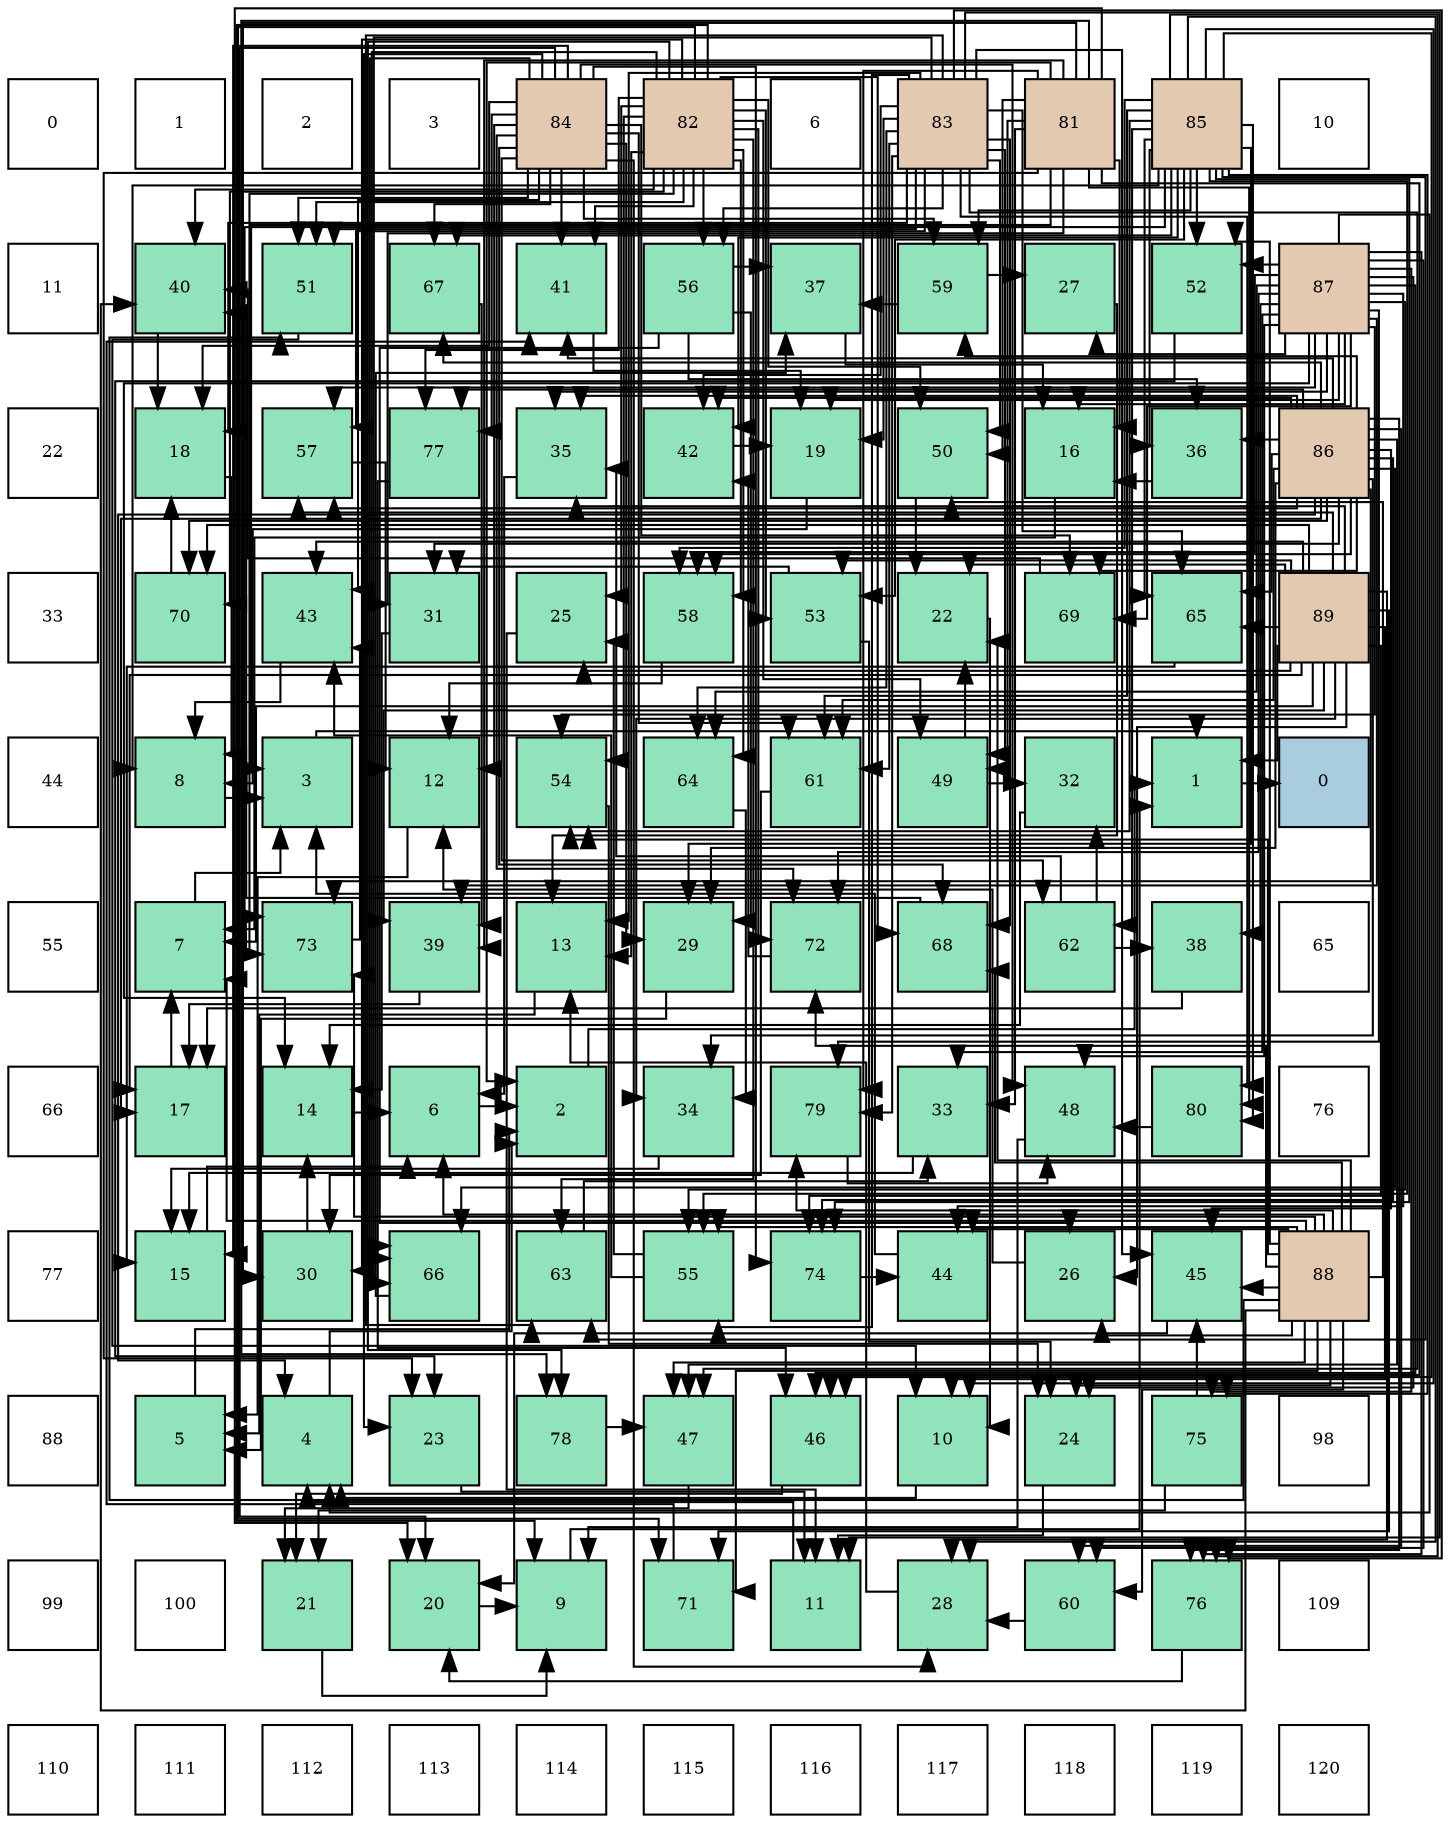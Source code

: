 digraph layout{
 rankdir=TB;
 splines=ortho;
 node [style=filled shape=square fixedsize=true width=0.6];
0[label="0", fontsize=8, fillcolor="#ffffff"];
1[label="1", fontsize=8, fillcolor="#ffffff"];
2[label="2", fontsize=8, fillcolor="#ffffff"];
3[label="3", fontsize=8, fillcolor="#ffffff"];
4[label="84", fontsize=8, fillcolor="#e3c9af"];
5[label="82", fontsize=8, fillcolor="#e3c9af"];
6[label="6", fontsize=8, fillcolor="#ffffff"];
7[label="83", fontsize=8, fillcolor="#e3c9af"];
8[label="81", fontsize=8, fillcolor="#e3c9af"];
9[label="85", fontsize=8, fillcolor="#e3c9af"];
10[label="10", fontsize=8, fillcolor="#ffffff"];
11[label="11", fontsize=8, fillcolor="#ffffff"];
12[label="40", fontsize=8, fillcolor="#91e3bb"];
13[label="51", fontsize=8, fillcolor="#91e3bb"];
14[label="67", fontsize=8, fillcolor="#91e3bb"];
15[label="41", fontsize=8, fillcolor="#91e3bb"];
16[label="56", fontsize=8, fillcolor="#91e3bb"];
17[label="37", fontsize=8, fillcolor="#91e3bb"];
18[label="59", fontsize=8, fillcolor="#91e3bb"];
19[label="27", fontsize=8, fillcolor="#91e3bb"];
20[label="52", fontsize=8, fillcolor="#91e3bb"];
21[label="87", fontsize=8, fillcolor="#e3c9af"];
22[label="22", fontsize=8, fillcolor="#ffffff"];
23[label="18", fontsize=8, fillcolor="#91e3bb"];
24[label="57", fontsize=8, fillcolor="#91e3bb"];
25[label="77", fontsize=8, fillcolor="#91e3bb"];
26[label="35", fontsize=8, fillcolor="#91e3bb"];
27[label="42", fontsize=8, fillcolor="#91e3bb"];
28[label="19", fontsize=8, fillcolor="#91e3bb"];
29[label="50", fontsize=8, fillcolor="#91e3bb"];
30[label="16", fontsize=8, fillcolor="#91e3bb"];
31[label="36", fontsize=8, fillcolor="#91e3bb"];
32[label="86", fontsize=8, fillcolor="#e3c9af"];
33[label="33", fontsize=8, fillcolor="#ffffff"];
34[label="70", fontsize=8, fillcolor="#91e3bb"];
35[label="43", fontsize=8, fillcolor="#91e3bb"];
36[label="31", fontsize=8, fillcolor="#91e3bb"];
37[label="25", fontsize=8, fillcolor="#91e3bb"];
38[label="58", fontsize=8, fillcolor="#91e3bb"];
39[label="53", fontsize=8, fillcolor="#91e3bb"];
40[label="22", fontsize=8, fillcolor="#91e3bb"];
41[label="69", fontsize=8, fillcolor="#91e3bb"];
42[label="65", fontsize=8, fillcolor="#91e3bb"];
43[label="89", fontsize=8, fillcolor="#e3c9af"];
44[label="44", fontsize=8, fillcolor="#ffffff"];
45[label="8", fontsize=8, fillcolor="#91e3bb"];
46[label="3", fontsize=8, fillcolor="#91e3bb"];
47[label="12", fontsize=8, fillcolor="#91e3bb"];
48[label="54", fontsize=8, fillcolor="#91e3bb"];
49[label="64", fontsize=8, fillcolor="#91e3bb"];
50[label="61", fontsize=8, fillcolor="#91e3bb"];
51[label="49", fontsize=8, fillcolor="#91e3bb"];
52[label="32", fontsize=8, fillcolor="#91e3bb"];
53[label="1", fontsize=8, fillcolor="#91e3bb"];
54[label="0", fontsize=8, fillcolor="#a9ccde"];
55[label="55", fontsize=8, fillcolor="#ffffff"];
56[label="7", fontsize=8, fillcolor="#91e3bb"];
57[label="73", fontsize=8, fillcolor="#91e3bb"];
58[label="39", fontsize=8, fillcolor="#91e3bb"];
59[label="13", fontsize=8, fillcolor="#91e3bb"];
60[label="29", fontsize=8, fillcolor="#91e3bb"];
61[label="72", fontsize=8, fillcolor="#91e3bb"];
62[label="68", fontsize=8, fillcolor="#91e3bb"];
63[label="62", fontsize=8, fillcolor="#91e3bb"];
64[label="38", fontsize=8, fillcolor="#91e3bb"];
65[label="65", fontsize=8, fillcolor="#ffffff"];
66[label="66", fontsize=8, fillcolor="#ffffff"];
67[label="17", fontsize=8, fillcolor="#91e3bb"];
68[label="14", fontsize=8, fillcolor="#91e3bb"];
69[label="6", fontsize=8, fillcolor="#91e3bb"];
70[label="2", fontsize=8, fillcolor="#91e3bb"];
71[label="34", fontsize=8, fillcolor="#91e3bb"];
72[label="79", fontsize=8, fillcolor="#91e3bb"];
73[label="33", fontsize=8, fillcolor="#91e3bb"];
74[label="48", fontsize=8, fillcolor="#91e3bb"];
75[label="80", fontsize=8, fillcolor="#91e3bb"];
76[label="76", fontsize=8, fillcolor="#ffffff"];
77[label="77", fontsize=8, fillcolor="#ffffff"];
78[label="15", fontsize=8, fillcolor="#91e3bb"];
79[label="30", fontsize=8, fillcolor="#91e3bb"];
80[label="66", fontsize=8, fillcolor="#91e3bb"];
81[label="63", fontsize=8, fillcolor="#91e3bb"];
82[label="55", fontsize=8, fillcolor="#91e3bb"];
83[label="74", fontsize=8, fillcolor="#91e3bb"];
84[label="44", fontsize=8, fillcolor="#91e3bb"];
85[label="26", fontsize=8, fillcolor="#91e3bb"];
86[label="45", fontsize=8, fillcolor="#91e3bb"];
87[label="88", fontsize=8, fillcolor="#e3c9af"];
88[label="88", fontsize=8, fillcolor="#ffffff"];
89[label="5", fontsize=8, fillcolor="#91e3bb"];
90[label="4", fontsize=8, fillcolor="#91e3bb"];
91[label="23", fontsize=8, fillcolor="#91e3bb"];
92[label="78", fontsize=8, fillcolor="#91e3bb"];
93[label="47", fontsize=8, fillcolor="#91e3bb"];
94[label="46", fontsize=8, fillcolor="#91e3bb"];
95[label="10", fontsize=8, fillcolor="#91e3bb"];
96[label="24", fontsize=8, fillcolor="#91e3bb"];
97[label="75", fontsize=8, fillcolor="#91e3bb"];
98[label="98", fontsize=8, fillcolor="#ffffff"];
99[label="99", fontsize=8, fillcolor="#ffffff"];
100[label="100", fontsize=8, fillcolor="#ffffff"];
101[label="21", fontsize=8, fillcolor="#91e3bb"];
102[label="20", fontsize=8, fillcolor="#91e3bb"];
103[label="9", fontsize=8, fillcolor="#91e3bb"];
104[label="71", fontsize=8, fillcolor="#91e3bb"];
105[label="11", fontsize=8, fillcolor="#91e3bb"];
106[label="28", fontsize=8, fillcolor="#91e3bb"];
107[label="60", fontsize=8, fillcolor="#91e3bb"];
108[label="76", fontsize=8, fillcolor="#91e3bb"];
109[label="109", fontsize=8, fillcolor="#ffffff"];
110[label="110", fontsize=8, fillcolor="#ffffff"];
111[label="111", fontsize=8, fillcolor="#ffffff"];
112[label="112", fontsize=8, fillcolor="#ffffff"];
113[label="113", fontsize=8, fillcolor="#ffffff"];
114[label="114", fontsize=8, fillcolor="#ffffff"];
115[label="115", fontsize=8, fillcolor="#ffffff"];
116[label="116", fontsize=8, fillcolor="#ffffff"];
117[label="117", fontsize=8, fillcolor="#ffffff"];
118[label="118", fontsize=8, fillcolor="#ffffff"];
119[label="119", fontsize=8, fillcolor="#ffffff"];
120[label="120", fontsize=8, fillcolor="#ffffff"];
edge [constraint=false, style=vis];53 -> 54;
70 -> 53;
46 -> 53;
90 -> 70;
89 -> 70;
69 -> 70;
56 -> 46;
45 -> 46;
103 -> 53;
95 -> 90;
105 -> 90;
47 -> 89;
59 -> 89;
68 -> 69;
78 -> 69;
30 -> 56;
67 -> 56;
23 -> 45;
28 -> 45;
102 -> 103;
101 -> 103;
40 -> 95;
91 -> 105;
96 -> 105;
37 -> 105;
85 -> 47;
19 -> 59;
106 -> 59;
60 -> 89;
79 -> 68;
36 -> 68;
52 -> 68;
73 -> 78;
71 -> 78;
26 -> 69;
31 -> 30;
17 -> 30;
64 -> 67;
58 -> 67;
12 -> 23;
15 -> 28;
27 -> 28;
35 -> 45;
84 -> 46;
86 -> 102;
94 -> 101;
93 -> 101;
74 -> 103;
51 -> 40;
51 -> 52;
29 -> 40;
13 -> 95;
20 -> 91;
39 -> 96;
39 -> 36;
48 -> 96;
82 -> 37;
82 -> 35;
16 -> 85;
16 -> 60;
16 -> 31;
16 -> 17;
24 -> 47;
38 -> 47;
18 -> 19;
18 -> 17;
107 -> 106;
50 -> 79;
63 -> 52;
63 -> 26;
63 -> 64;
81 -> 73;
49 -> 71;
42 -> 78;
80 -> 17;
14 -> 58;
62 -> 12;
41 -> 12;
34 -> 23;
104 -> 15;
61 -> 27;
57 -> 35;
83 -> 84;
97 -> 101;
97 -> 86;
108 -> 102;
25 -> 94;
92 -> 93;
72 -> 74;
75 -> 74;
8 -> 70;
8 -> 46;
8 -> 30;
8 -> 102;
8 -> 91;
8 -> 79;
8 -> 36;
8 -> 73;
8 -> 58;
8 -> 94;
8 -> 51;
8 -> 29;
8 -> 92;
8 -> 72;
8 -> 75;
5 -> 103;
5 -> 59;
5 -> 37;
5 -> 79;
5 -> 12;
5 -> 15;
5 -> 51;
5 -> 29;
5 -> 13;
5 -> 39;
5 -> 48;
5 -> 16;
5 -> 38;
5 -> 81;
5 -> 49;
5 -> 80;
5 -> 62;
5 -> 34;
5 -> 104;
5 -> 61;
5 -> 57;
5 -> 25;
5 -> 92;
7 -> 105;
7 -> 59;
7 -> 23;
7 -> 28;
7 -> 27;
7 -> 86;
7 -> 93;
7 -> 51;
7 -> 29;
7 -> 13;
7 -> 82;
7 -> 16;
7 -> 24;
7 -> 50;
7 -> 81;
7 -> 49;
7 -> 42;
7 -> 80;
7 -> 62;
7 -> 108;
7 -> 72;
7 -> 75;
4 -> 47;
4 -> 78;
4 -> 23;
4 -> 102;
4 -> 91;
4 -> 106;
4 -> 60;
4 -> 15;
4 -> 35;
4 -> 74;
4 -> 13;
4 -> 18;
4 -> 50;
4 -> 63;
4 -> 80;
4 -> 14;
4 -> 62;
4 -> 41;
4 -> 61;
4 -> 83;
4 -> 25;
9 -> 45;
9 -> 95;
9 -> 106;
9 -> 60;
9 -> 31;
9 -> 27;
9 -> 94;
9 -> 20;
9 -> 39;
9 -> 48;
9 -> 82;
9 -> 38;
9 -> 18;
9 -> 50;
9 -> 63;
9 -> 81;
9 -> 42;
9 -> 14;
9 -> 57;
9 -> 83;
9 -> 97;
9 -> 108;
9 -> 75;
32 -> 90;
32 -> 67;
32 -> 60;
32 -> 36;
32 -> 71;
32 -> 26;
32 -> 31;
32 -> 15;
32 -> 27;
32 -> 86;
32 -> 93;
32 -> 24;
32 -> 38;
32 -> 18;
32 -> 107;
32 -> 50;
32 -> 42;
32 -> 80;
32 -> 14;
32 -> 41;
32 -> 34;
32 -> 57;
32 -> 83;
32 -> 108;
32 -> 25;
21 -> 90;
21 -> 68;
21 -> 30;
21 -> 28;
21 -> 96;
21 -> 19;
21 -> 73;
21 -> 26;
21 -> 64;
21 -> 58;
21 -> 84;
21 -> 94;
21 -> 74;
21 -> 20;
21 -> 48;
21 -> 82;
21 -> 24;
21 -> 38;
21 -> 107;
21 -> 49;
21 -> 41;
21 -> 61;
21 -> 97;
21 -> 108;
21 -> 72;
87 -> 69;
87 -> 56;
87 -> 40;
87 -> 96;
87 -> 85;
87 -> 12;
87 -> 84;
87 -> 86;
87 -> 93;
87 -> 29;
87 -> 13;
87 -> 20;
87 -> 48;
87 -> 82;
87 -> 107;
87 -> 62;
87 -> 104;
87 -> 61;
87 -> 57;
87 -> 72;
43 -> 53;
43 -> 56;
43 -> 95;
43 -> 67;
43 -> 40;
43 -> 37;
43 -> 85;
43 -> 106;
43 -> 71;
43 -> 26;
43 -> 58;
43 -> 35;
43 -> 39;
43 -> 24;
43 -> 42;
43 -> 34;
43 -> 104;
43 -> 83;
edge [constraint=true, style=invis];
0 -> 11 -> 22 -> 33 -> 44 -> 55 -> 66 -> 77 -> 88 -> 99 -> 110;
1 -> 12 -> 23 -> 34 -> 45 -> 56 -> 67 -> 78 -> 89 -> 100 -> 111;
2 -> 13 -> 24 -> 35 -> 46 -> 57 -> 68 -> 79 -> 90 -> 101 -> 112;
3 -> 14 -> 25 -> 36 -> 47 -> 58 -> 69 -> 80 -> 91 -> 102 -> 113;
4 -> 15 -> 26 -> 37 -> 48 -> 59 -> 70 -> 81 -> 92 -> 103 -> 114;
5 -> 16 -> 27 -> 38 -> 49 -> 60 -> 71 -> 82 -> 93 -> 104 -> 115;
6 -> 17 -> 28 -> 39 -> 50 -> 61 -> 72 -> 83 -> 94 -> 105 -> 116;
7 -> 18 -> 29 -> 40 -> 51 -> 62 -> 73 -> 84 -> 95 -> 106 -> 117;
8 -> 19 -> 30 -> 41 -> 52 -> 63 -> 74 -> 85 -> 96 -> 107 -> 118;
9 -> 20 -> 31 -> 42 -> 53 -> 64 -> 75 -> 86 -> 97 -> 108 -> 119;
10 -> 21 -> 32 -> 43 -> 54 -> 65 -> 76 -> 87 -> 98 -> 109 -> 120;
rank = same {0 -> 1 -> 2 -> 3 -> 4 -> 5 -> 6 -> 7 -> 8 -> 9 -> 10};
rank = same {11 -> 12 -> 13 -> 14 -> 15 -> 16 -> 17 -> 18 -> 19 -> 20 -> 21};
rank = same {22 -> 23 -> 24 -> 25 -> 26 -> 27 -> 28 -> 29 -> 30 -> 31 -> 32};
rank = same {33 -> 34 -> 35 -> 36 -> 37 -> 38 -> 39 -> 40 -> 41 -> 42 -> 43};
rank = same {44 -> 45 -> 46 -> 47 -> 48 -> 49 -> 50 -> 51 -> 52 -> 53 -> 54};
rank = same {55 -> 56 -> 57 -> 58 -> 59 -> 60 -> 61 -> 62 -> 63 -> 64 -> 65};
rank = same {66 -> 67 -> 68 -> 69 -> 70 -> 71 -> 72 -> 73 -> 74 -> 75 -> 76};
rank = same {77 -> 78 -> 79 -> 80 -> 81 -> 82 -> 83 -> 84 -> 85 -> 86 -> 87};
rank = same {88 -> 89 -> 90 -> 91 -> 92 -> 93 -> 94 -> 95 -> 96 -> 97 -> 98};
rank = same {99 -> 100 -> 101 -> 102 -> 103 -> 104 -> 105 -> 106 -> 107 -> 108 -> 109};
rank = same {110 -> 111 -> 112 -> 113 -> 114 -> 115 -> 116 -> 117 -> 118 -> 119 -> 120};
}